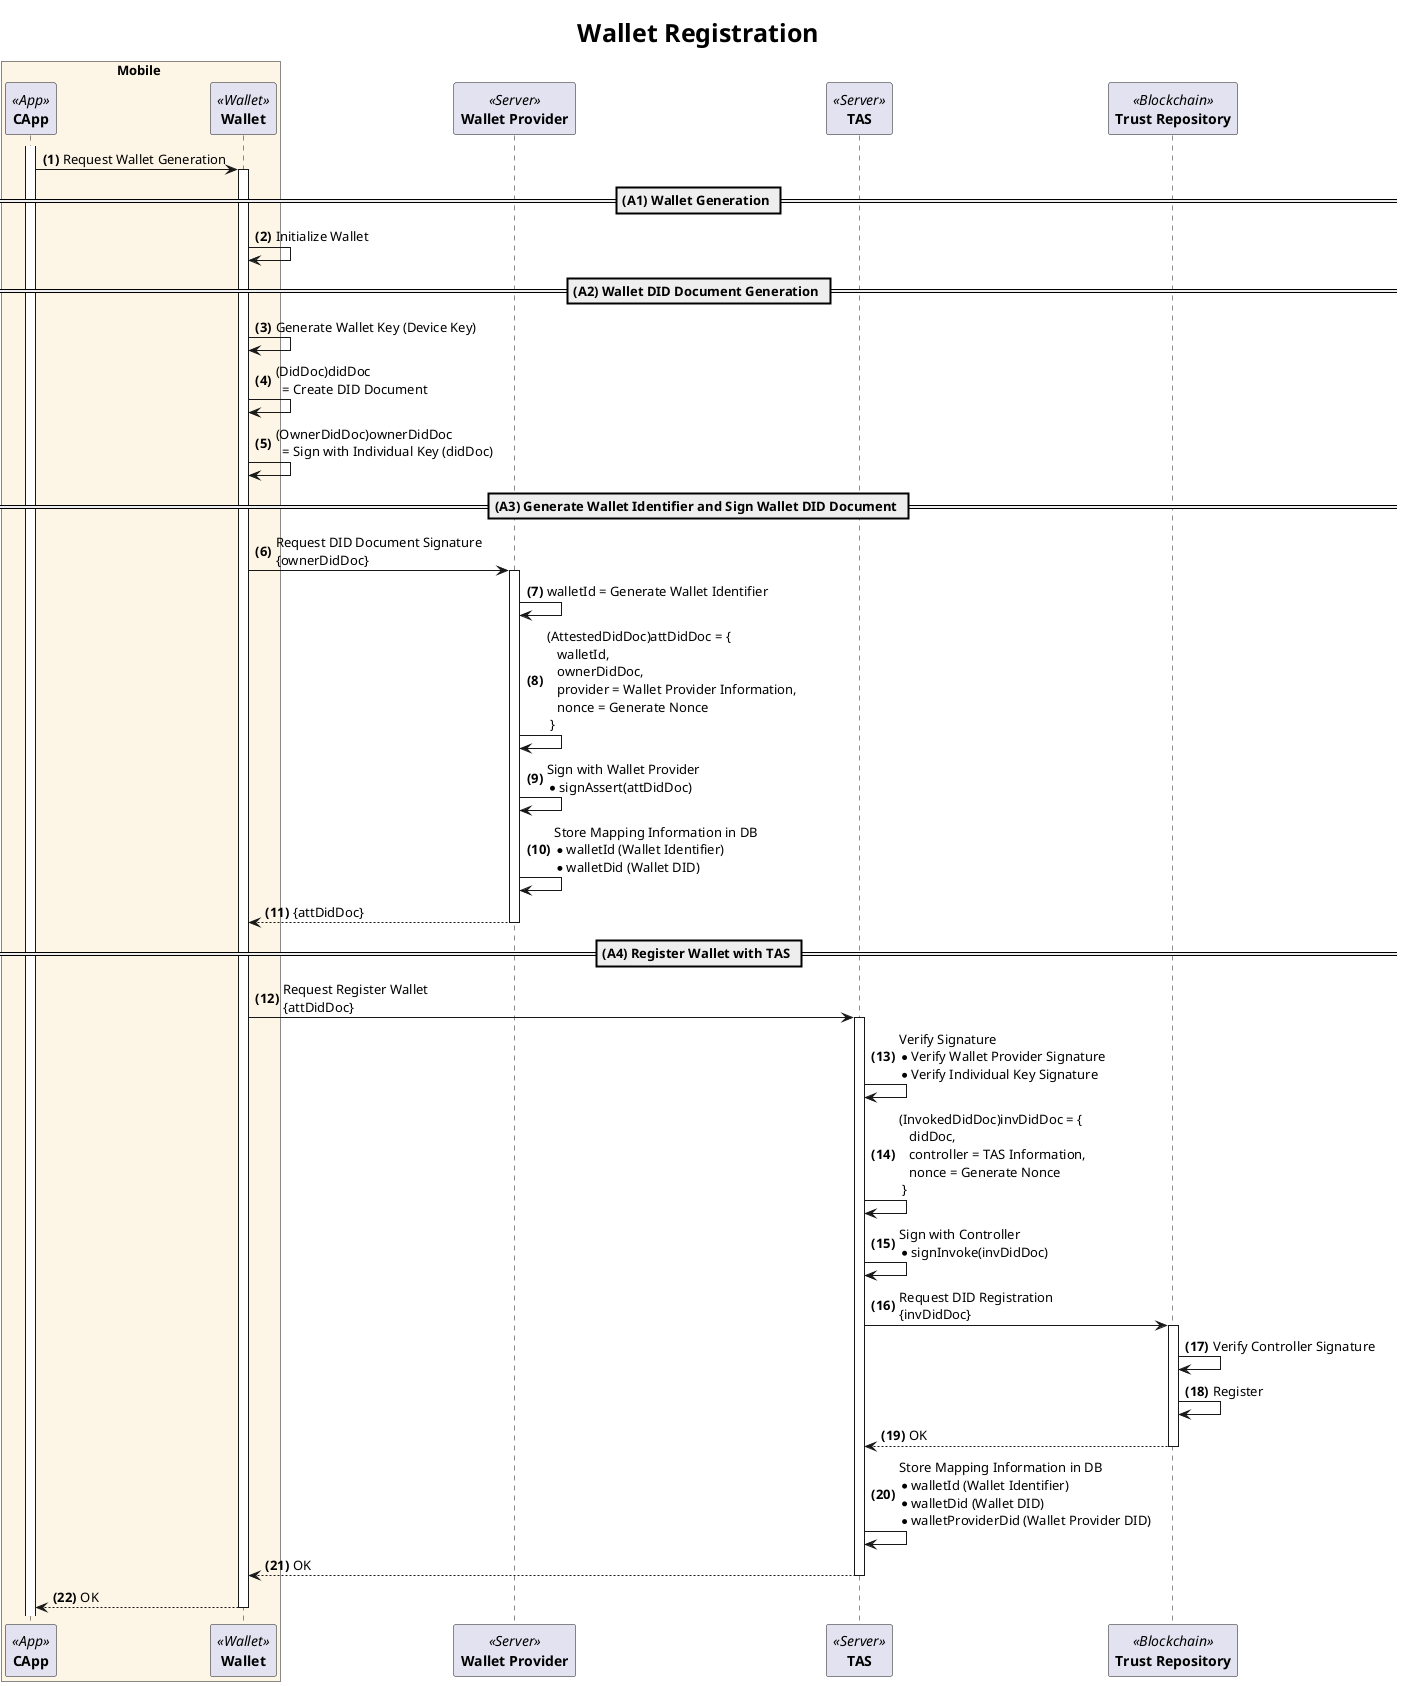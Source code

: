 @startuml seq_create_wallet
title
    <size:25>Wallet Registration</size>
end title

autonumber "<b>(#)</b>"

box Mobile #OldLace
    participant "**CApp**" as ca <<App>>
    participant "**Wallet**" as wal <<Wallet>>
end box
participant "**Wallet Provider**" as wp <<Server>>
participant "**TAS**" as tas <<Server>>
participant "**Trust Repository**" as bc <<Blockchain>>

activate ca

ca -> wal ++: Request Wallet Generation

== (A1) Wallet Generation ==

    wal -> wal: Initialize Wallet

== (A2) Wallet DID Document Generation ==

    wal -> wal: Generate Wallet Key (Device Key)
    wal -> wal: (DidDoc)didDoc \
            \n  = Create DID Document
    wal -> wal: (OwnerDidDoc)ownerDidDoc\
            \n  = Sign with Individual Key (didDoc)

== (A3) Generate Wallet Identifier and Sign Wallet DID Document ==

    wal -> wp ++: Request DID Document Signature\n{ownerDidDoc}
        wp -> wp: walletId = Generate Wallet Identifier
        wp -> wp: (AttestedDidDoc)attDidDoc = {\
            \n   walletId,\
            \n   ownerDidDoc,\
            \n   provider = Wallet Provider Information,\
            \n   nonce = Generate Nonce\
            \n }
        wp -> wp: Sign with Wallet Provider\
            \n* signAssert(attDidDoc)
        wp -> wp: Store Mapping Information in DB\
            \n* walletId (Wallet Identifier)\
            \n* walletDid (Wallet DID)
    return {attDidDoc}

== (A4) Register Wallet with TAS ==

    wal -> tas ++: Request Register Wallet\n{attDidDoc}
        tas -> tas: Verify Signature\
            \n* Verify Wallet Provider Signature\
            \n* Verify Individual Key Signature
        
        tas -> tas: (InvokedDidDoc)invDidDoc = {\
            \n   didDoc,\
            \n   controller = TAS Information,\
            \n   nonce = Generate Nonce\
            \n }

        tas -> tas: Sign with Controller\
            \n* signInvoke(invDidDoc)

        tas -> bc ++: Request DID Registration\n{invDidDoc}
            bc -> bc: Verify Controller Signature
            bc -> bc: Register
        return OK

        tas -> tas: Store Mapping Information in DB\
            \n* walletId (Wallet Identifier)\
            \n* walletDid (Wallet DID)\
            \n* walletProviderDid (Wallet Provider DID)
    return OK
return OK

@enduml

--------------------------------------------------------------------------------

@startuml seq_register_user
title
    <size:25>User Registration</size>
end title

autonumber "<b>(#)</b>"

actor "**User**" as user
box Mobile #OldLace
    participant "**CApp**" as ca <<App>>
    participant "**Wallet**" as wal <<Wallet>>
end box
participant "**TAS**" as tas <<Server>>
participant "**Trust Repository**" as bc <<Blockchain>>

rnote over ca, bc
    (Optional)
    KYC may be performed before Request Register User for TAS to obtain a personal identification number
    CApp may perform KYC and provide the personal identification number to TAS
    
    * pii = personal identification number
end rnote

== (B1) Propose Register User ==

activate ca

ca -> tas ++: Propose Register User
    tas -> tas: Prepare Transaction
    note right: If pii is identified, check if issuance is possible
return OK

== (B2) Request ECDH ==

ca -> ca: Prepare ECDH Data and Sign\
        \n* (ReqEcdh)reqEcdh\
        \n   = Create ECDH Request

opt KeyAgreement Signature ON
    ca -> wal ++: Request KeyAgreement Signature\n{reqEcdh}
        wal -> wal: signKeyAgree(reqEcdh)
        note right
            During actual call
            * CApp provides hash of the original text and keyId
            * Wallet responds with the signature value only
        end note
    return {reqEcdh}
end

ca -> tas ++: Request ECDH\n{reqEcdh}
    opt KeyAgreement Signature ON
        tas -> tas: Verify reqEcdh.proof Signature
    end
    tas -> tas: Perform ECDH\
            \n* sesKey = Session Key\
            \n* (AccEcdh)accEcdh\
            \n   = Create ECDH Acceptance

    opt KeyAgreement Signature ON
        tas -> tas: signKeyAgree(accEcdh)
    end

return {accEcdh}
opt KeyAgreement Signature ON
    ca -> ca: Verify accEcdh.proof Signature
end
ca -> ca: Perform ECDH\n* sesKey = Session Key

== (B3) Request Create Token ==

hnote over ca, wal #LimeGreen
    * purpose = "CreateDid"
    * (SignedWalletInfo)walletInfo = Create Wallet Information
    * walletToken = Wallet Token
end hnote

ca -> ca: * (AttestedAppInfo)caAppInfo\
        \n   = Create Signed App Information

ca -> ca: Generate Server Token Seed\
        \n* (ServerTokenSeed)seed = {\
        \n     purpose = "CreateDid",\
        \n     walletInfo,\
        \n     caAppInfo\
        \n  }

ca -> tas ++: Request Create Token\n{seed}
    tas -> tas: Verify Signatures\
            \n* Verify Wallet Signature\
            \n* Verify CApp Provider Signature

    tas -> tas: Extract Information from Seed\
            \n* appId = CApp Identifier\
            \n* walletId = Wallet Identifier\
            \n* walletDid = Wallet DID\
            \n* walletProviderDid = Wallet Provider DID

    tas -> tas: Check Consistency with Registered Wallet Information

    tas -> tas: Generate and Store Server Token\
            \n* Create (ServerTokenData)std\
            \n* serverToken = sha256(std)

    tas -> tas: Encrypt Response Information\
            \n* iv = Generate IV\
            \n* tmp = enc(std, sesKey, iv)\
            \n* encStd = multibase(tmp)
return {iv, encStd}

ca -> ca: Encrypt and Prepare Data\
        \n* Calculate serverToken

== (B4) Request Register User ==

ca -> wal ++: Request User DID Key Generation\n{walletToken}
    wal -> wal: Verify walletToken

    user -[#Blue]\ wal: Enter PIN
    wal -> wal: Generate PIN Key

    opt If User Desires
        user -[#Blue]\ wal: Fingerprint/Facial Recognition
        wal -> wal: Generate BIO Key
    end

    wal -> wal: Generate Key for Key Exchange
return OK

ca -> wal ++: Request User Registration\n{walletToken, serverToken}
    wal -> wal: Verify walletToken

    wal -> wal: (DidDoc)didDoc \
            \n  = Create DID Document
    wal -> wal: (OwnerDidDoc)ownerDidDoc\
            \n  = Sign with Individual Key (didDoc)
    wal -> wal: (SignedDidDoc)sgdDidDoc = {\
            \n   ownerDidDoc,\
            \n   wallet = Wallet Information,\
            \n   nonce = Generate Nonce\
            \n }
    wal -> wal: Sign with Wallet\
            \n* signAssert(sgdDidDoc)

    wal -> tas ++: Request Register User\n{serverToken, sgdDidDoc}
        tas -> tas: Verify serverToken

        tas -> tas: Verify Signatures\
            \n* Verify Wallet Signature\
            \n* Verify Individual Key Signature
        
        tas -> tas: (InvokedDidDoc)invDidDoc = {\
            \n   didDoc,\
            \n   controller = TAS Information,\
            \n   nonce = Generate Nonce\
            \n }

        tas -> tas: Sign with Controller\
            \n* signInvoke(invDidDoc)

        tas -> bc ++: Request DID Registration\n{invDidDoc}
            bc -> bc: Verify Controller Signature
            bc -> bc: Register
        return OK

        tas -> tas: Store User Mapping Information in DB\
                \n* pii (Personal Identification Number)\
                \n* holderDid (User DID)\
                \n* walletId (Wallet Identifier)\
                \n* appId (CApp Identifier)
        return OK
return OK

== (B5) Confirm Register User ==

ca -> tas ++: Confirm Register User\n{serverToken}
    tas -> tas: Verify serverToken
    tas -> tas: Delete Session Information and End Transaction
return OK
@enduml

--------------------------------------------------------------------------------

@startuml seq_user_init
title
    <size:25>Issuance Initiated by User</size>
end title

autonumber "<b>(#)</b>"

actor "**User**" as user
participant "**CApp**" as ca <<App>>
participant "**List Provider**" as lp <<Server>>
participant "**TAS**" as tas <<Server>>

== (C) Initiation ==

activate ca

user -[#Blue]\ ca: Request List of Issuable VCs

ca -> lp ++: Search and Retrieve VC Plan\n{searchCriteria}
    lp -> lp: vcPlanList = Retrieve VC Plan List
return {vcPlanList}

ca -> ca: Display VC Plan List
user -[#Blue]\ ca: Select VC Plan
opt When Multiple Issuers are Provided
    user -[#Blue]\ ca: Select Issuer
end

ca -> ca: Prepare Issuance Request Data\
        \n* vcPlanId = Selected VC Plan id\
        \n* issuer = Selected Issuer DID

== (D) Issuance ==

ca -> tas ++: D1. Request Start Issuance\n{vcPlanId[, issuer]}
note over ca, tas: The rest is omitted
@enduml

--------------------------------------------------------------------------------

@startuml seq_issuer_init
title
    <size:25>Issuance Initiated by Issuer</size>
end title

autonumber "<b>(#)</b>"

'actor "**User**" as user
participant "**CApp**" as ca <<App>>
participant "**TAS**" as tas <<Server>>
participant "**Issuer**" as vf <<Server>>
participant "**Notification Provider**" as noti <<Server>>

rnote over vf
    **[Pre-acquired Information (per User)]**
    -- Mandatory --
    * userId = Issuer-side User Account
    * userEmail = User Email Address
    -- Optional --
    * holderDid = User DID
    * userMobile = User Mobile Number
end rnote

== (C) Initiation ==

activate vf
vf -> vf: Create Issue Offer\
        \n* offerId = Offer Identifier\
        \n* vcPlanId = VC Plan id\
        \n* issuer = Issuer DID\
        \n* validUntil = Set Validity Period
vf -> vf: Map Offer to User\
        \n* offerId ~ userId
vf -> vf: Create Offer Payload\
        \n* (IssueOfferPayload)payload\
        \n = {offerId, vcPlanId, issuer, validUntil}
vf -> vf: Generate Offer QR Code\
        \n* qr = GenQr(payload)
note right: QR Code format is out of scope

vf -> vf: Create Email Message\
        \n* emailMsg = GenEmailMsg(qr)
note right: Email message format is out of scope


vf -> noti ++: Request Email Sending\n{userEmail, emailMsg}
    noti -[#Blue]-\ : Send Email to userEmail
return Response

opt If holderDid is available
    vf -> vf: Create PUSH Message\
            \n* pushMsg = GenPushMsg(payload)
    note right: PUSH message format is out of scope

    vf -> noti ++: Request PUSH Sending\n{holderDid, pushMsg}
        noti -[#Blue]-\ : Send PUSH to holderDid
    return
end
deactivate vf

|||
...a few moments later...
|||

alt When Email is Received
    ca \-[#Blue]-? ++: Scan QR Code
    ca -> ca: Parse QR Message\n* payload = Read payload
else When PUSH is Received
    ca \-[#Blue]-? : Receive PUSH Message
    ca -> ca: Parse PUSH Message\n* payload = Read payload
end

== (D) Issuance ==

ca -> tas ++: D1. Request Start Issuance\
        \n{\
        \n    vcPlanId = payload.vcPlanId,\
        \n    issuer = payload.issuer,\
        \n    **offerId** = payload.offerId\
        \n}
note over ca, tas: The rest is omitted

@enduml

--------------------------------------------------------------------------------

@startuml seq_issue_vc
title
    <size:25>VC Issuance</size>
end title

autonumber "<b>(#)</b>"

actor "**User**" as user
box Mobile #OldLace
    participant "**CApp**" as ca <<App>>
    participant "**Wallet**" as wal <<Wallet>>
end box
participant "**TAS**" as tas <<Server>>
participant "**Issuer**" as vf <<Server>>

hnote over ca, vf #LimeGreen
    Information obtained through initiation stage
    * vcPlanId, (optional)issuer, (optional)offerId
end hnote

rnote over ca, vf
    (Optional)
    Before Request Issue Profile, KYC can be performed for TAS to obtain a personal identification number.
    CApp can perform KYC and provide the personal identification number to TAS.
    
    * pii = personal identification number
end rnote

== 1. Propose Issue VC ==

activate ca

ca -> tas ++: Propose Issue VC\n{vcPlanId[, issuer, offerId]}
    tas -> tas: * Validate VC plan\n* Identify issuing issuer
    note right
        Issuer identification is done by checking TAS DB or internal settings
    end note
    tas -> vf ++: Inspect Propose\n{vcPlanId[, issuer, offerId]}
        vf -> vf: Check if VC issuance is possible
        vf -> vf: refId = Generate reference number
    return {refId}
return {refId}

== 2. Request ECDH ==

ca -> ca: Prepare and sign ECDH data\
        \n* (ReqEcdh)reqEcdh\
        \n   = Create ECDH request

opt KeyAgreement Signature ON
    ca -> wal ++: Request KeyAgreement Signature\n{reqEcdh}
        wal -> wal: signKeyAgree(reqEcdh)
        note right
            During actual call:
            * CApp provides hash of the original text and keyId
            * Wallet responds with the signature value only
        end note
    return {reqEcdh}
end

ca -> tas ++: Request ECDH\n{reqEcdh}
    opt KeyAgreement Signature ON
        tas -> tas: Verify reqEcdh.proof signature
    end
    tas -> tas: Perform ECDH\
            \n* sesKey = Session key\
            \n* (AccEcdh)accEcdh\
            \n   = Create ECDH acceptance

    opt KeyAgreement Signature ON
        tas -> tas: signKeyAgree(accEcdh)
    end

return {accEcdh}
opt KeyAgreement Signature ON
    ca -> ca: Verify accEcdh.proof signature
end
ca -> ca: Perform ECDH\n* sesKey = Session key

== 3. Request Create Token ==

hnote over ca, wal #LimeGreen
    * purpose = "IssueVc"
    * (SignedWalletInfo)walletInfo = Create wallet information
    * walletToken = Wallet token
end hnote

ca -> ca: * (AttestedAppInfo)caAppInfo\
        \n   = Create signed app information
ca -> ca: Generate server token seed\
        \n* (ServerTokenSeed)seed = {\
        \n     purpose = "IssueVc",\
        \n     walletInfo,\
        \n     caAppInfo\
        \n  }

ca -> tas ++: Request Create Token\n{seed}
    tas -> tas: Verify signatures\
            \n* Verify wallet signature\
            \n* Verify CApp provider signature
    tas -> tas: Generate and store server token\
            \n* Create (ServerTokenData)std\
            \n* serverToken = sha256(std)
    tas -> tas: Encrypt response information\
            \n* iv = Generate IV\
            \n* tmp = enc(std, sesKey, iv)\
            \n* encStd = multibase(tmp)
return {iv, encStd}

ca -> ca: Encrypt and Prepare Data\
        \n* Calculate serverToken

== 4. Request Issue Profile ==

ca -> tas ++: Request Issue Profile\n{serverToken}
    tas -> tas: Confirm authorization and identify holder\
            \n* Verify serverToken\
            \n* holderDid = Holder DID
    tas -> vf ++: Generate Profile\n{holderDid[, pii]}
        vf -> vf: Prepare profile-related data\
                \n* issuerNonce = Generate nonce for issuance\
                \n* (ReqE2e)reqE2e = Create E2E request information\
                \n* Other data omitted
        vf -> vf: (IssueProfile)profile = Create profile
    return {profile}
    tas -> tas: * authNonce = Generate nonce for DID Auth
return {authNonce, profile}

== 5. Request Issue VC ==

ca -> wal ++: Request VC Issuance\n{walletToken, serverToken,\
        \n   refId, authNonce, profile}
    wal -> wal: Verify walletToken

    wal -> wal: Verify profile.proof signature
    wal -> wal: Prepare DID Auth data\
        \n* (DidAuth)didAuth = {\
        \n     did = Holder DID,\
        \n     authNonce\
        \n  }
    user -[#Blue]\ wal: User authentication
    wal -> wal: signAuth(didAuth)

    wal -> wal: Perform E2E ECDH\
            \n* _, pubKeyE2E = Generate ECC key pair\
            \n* e2eKey = Generate encryption key using E2E data from profile\
            \n* iv = Generate IV\
            \n* (AccE2e)accE2e = {pubKeyE2E, iv}\
            \n* signKeyAgree(accE2e)
    wal -> wal: Generate and encrypt issuance request information\
            \n* Create (ReqVc)reqVc\
            \n* encReqVc = enc(data, e2eKey, iv)

    wal -> tas ++: Request Issue VC\n{serverToken, didAuth, accE2e, encReqVc}
        tas -> tas: Verify serverToken
        tas -> tas: Verify DID Auth\
                \n* Verify didAuth.proof\
                \n* Check authNonce match
        tas -> vf ++: Issue VC\n{accE2e, encReqVc}
            vf -> vf: Perform E2E ECDH\
                    \n* Verify accE2e.proof\
                    \n* Generate e2eKey\
                    \n* iv = accE2e.iv
            vf -> vf: Decrypt encReqVc\
                    \n* tmp = debase(encReqVc)\
                    \n* reqVc = dec(tmp, e2eKey, iv)
            vf -> vf: Verify reqVc against IssueProfile\
                    \n* Check refId match\
                    \n* Check profile.id match\
                    \n* Check profile.issuerNonce match
            vf -> vf: vc = **Issue or re-issue VC**
            vf -> vf: Encrypt vc\
                    \n* iv = Generate IV\
                    \n* tmp = enc(vc, e2eKey, iv)\
                    \n* encVc = multibase(tmp)
        return {encVc, iv}
    return {encVc, iv}

    wal -> wal: Decrypt encVc\
            \n* tmp = debase(encVc)\
            \n* vc = dec(tmp, e2eKey, iv)
    wal -> wal: Verify issuer signature and store
    wal -> wal: Extract vcId = VC id
return {vcId}

== 6. Confirm Issue VC ==

ca -> tas ++: Confirm Issue VC\n{vcId}
    tas -> vf ++: Complete VC\n{vcId}
        vf -> vf: Check vcId and complete processing
    return OK
return OK

@enduml

--------------------------------------------------------------------------------

@startuml seq_vp_offer1
title
    <size:25>[Example 1] Verify Offer - Dynamic QR, Direct Mode</size>
end title

autonumber "<b>(#)</b>"

participant "**CApp**" as ca <<App>>
box Service Device (Customer Service Desk) #Azure
    participant "**Display**" as dp <<Gadget>>
    participant "**Staff PC**" as pc <<PC>>
end box
participant "**Verifier**" as vf <<Server>>

rnote over pc
    **[Pre-Configured Information]**
    * device = Service Device Identifier
    * service = Service Identifier
    * mode = "Direct"
end rnote

== (B) Offer ==

activate pc
activate dp
pc -> vf ++: (Example) Request Offer\n{mode, device, service}
    vf -> vf: Create Verify Offer\
        \n* offerId = Generate offer id\
        \n* (VerifyOfferPayload)payload \
        \n    = Create Payload
    note left
        If mode = "Direct",
        include endpoints in payload
    end note
return {payload}

pc -> pc: Generate QR Code\n* qr = GenQr(payload)
pc -> dp: Display QR Code {qr}

activate ca
ca <[#blue]-o dp: Scan QR Code
ca -> ca: * Extract payload\n* offerId = payload.offerId

== (C) Verify ==

ca -> vf ++: C1. Request Profile\n{offerId}
note over ca, vf: The rest is omitted
@enduml

--------------------------------------------------------------------------------

@startuml seq_vp_offer2
title
<size:25>[Example 2] Verify Offer - Static QR + Passcode, Direct Mode</size>
end title

autonumber "<b>(#)</b>"

actor "**User**" as user
participant "**CApp**" as ca <<App>>
box Service Device (Customer Service Desk) #Azure
    actor "**Staff**" as staff
    participant "**Static QR**" as qr <<Paper>>
    participant "**Staff PC**" as pc <<PC>>
end box
participant "**Verifier**" as vf <<Server>>

rnote over pc
    **[Pre-Configured Information]**
    * device = Service Device Identifier
    * service = Service Identifier
    * mode = "Direct"
end rnote

== Preparation ==

staff -> qr: Prepare Printed QR
activate qr

== (B) Offer Stage ==

user -[#Blue]\ staff: Request Service
staff -[#Blue]\ pc: Request Passcode
activate pc

pc -> vf ++: (Example) Request Offer\n{mode, device, service}
    vf -> vf: Create Verify Offer\
        \n* offerId = Generate offer id\
        \n* passcode = Generate passcode
return {offerId, passcode}

pc -> pc: Display passcode

pc o-[#Blue]\ staff: Confirm passcode
staff -[#Blue]\ user: "Scan the QR and enter <passcode>."

ca <[#blue]-o qr: Scan QR Code
activate ca
ca -> ca: * Extract payload\
        \n* device = payload.device\
        \n* service = payload.service
ca -> ca: Display Passcode Input Field

user -[#Blue]\ ca: Enter <passcode>
ca -> vf ++: (Example) Verify Passcode\n{device, service, passcode}
    vf -> vf: Verify passcode
    vf -> vf: Retrieve offerId
return {offerId}

== (C) Verify ==

ca -> vf ++: C1. Request Profile\n{offerId}
note over ca, vf: The rest is omitted
@enduml

--------------------------------------------------------------------------------

@startuml seq_present_vp_direct
title
    <size:25> Presentation of VP - Direct Mode</size>
end title

autonumber "<b>(#)</b>"

actor "**User**" as user
box Mobile #OldLace
    participant "**CApp**" as ca <<App>>
    participant "**Wallet**" as wal <<Wallet>>
end box
participant "**Verifier**" as vf <<Server>>

hnote over ca, vf #LimeGreen
    Information obtained through the Offer stage:
    * device, service, (optional)offerId, (optional)passcode
end hnote

== 1. Request Profile ==

activate ca

ca -> vf ++: Request Profile\n{offerId}
    vf -> vf: Validate offerId
    vf -> vf: Prepare profile-related data\
            \n* verifierNonce = Generate nonce for submission\
            \n* (ReqE2e)reqE2e = Create E2E request information\
            \n* Other data omitted
    vf -> vf: (VerifyProfile)profile = Create profile
return {profile}

hnote over ca, wal #LimeGreen
    Generate walletToken {purpose = "PresentVp"}
    * walletToken = walletToken
end hnote

ca -> wal ++: Retrieve list of presentable VCs\n{walletToken, profile}
    wal -> wal: Validate walletToken
    wal -> wal: Verify profile.proof
    wal -> wal: Search for VCs matching filter criteria\
            \n* (VpCandidate[ ])candidates\
            \n    = Create list of candidate VCs
return {candidates}

ca -> ca: Display list of candidate VCs

user -[#Blue]\ ca: Select VC
ca -> ca: vcId = Selected VC id

user -[#Blue]\ ca: Select claims to submit
ca -> ca: claimCodes = List of claim codes to submit

user -[#Blue]\ ca: Consent to submission

== 2. Request Verify ==

ca -> wal ++: Request Presentation of VP\n{walletToken, vcId, claimCodes}
    wal -> wal: Validate walletToken
    wal -> wal: Perform E2E ECDH\
            \n* _, pubKeyE2E = Generate ECC key pair\
            \n* e2eKey = Generate encryption key using E2E data from profile\
            \n* iv = Generate IV\
            \n* (AccE2e)accE2e = {pubKeyE2E, iv}\
            \n* signKeyAgree(accE2e)
    wal -> wal: Generate VP\
            \n* vp = GenVp(vcId, claimCodes, verifierNonce)

    user -[#Blue]\ wal: Authenticate user\n(as per authType)

    wal -> wal: Sign and encrypt VP\
            \n* signAssert(vp)\
            \n* encVp = enc(vp, e2eKey, iv)
return {accE2e, encVp}

ca -> vf ++: Request Verify\n{accE2e, encVp}
    vf -> vf: Perform E2E ECDH\
        \n* Verify accE2e.proof if present\
        \n* Generate e2eKey\
        \n* iv = accE2e.iv
    vf -> vf: Decrypt encVp\
        \n* vp = dec(debase(encVp), e2eKey, iv)
    vf -> vf: Verify VP\
        \n* Verify vp.proof\
        \n* Validate VC lifecycle\
        \n* Verify issuer signatures within VC
    vf -> vf: Store VP and provide service
return OK
@enduml


